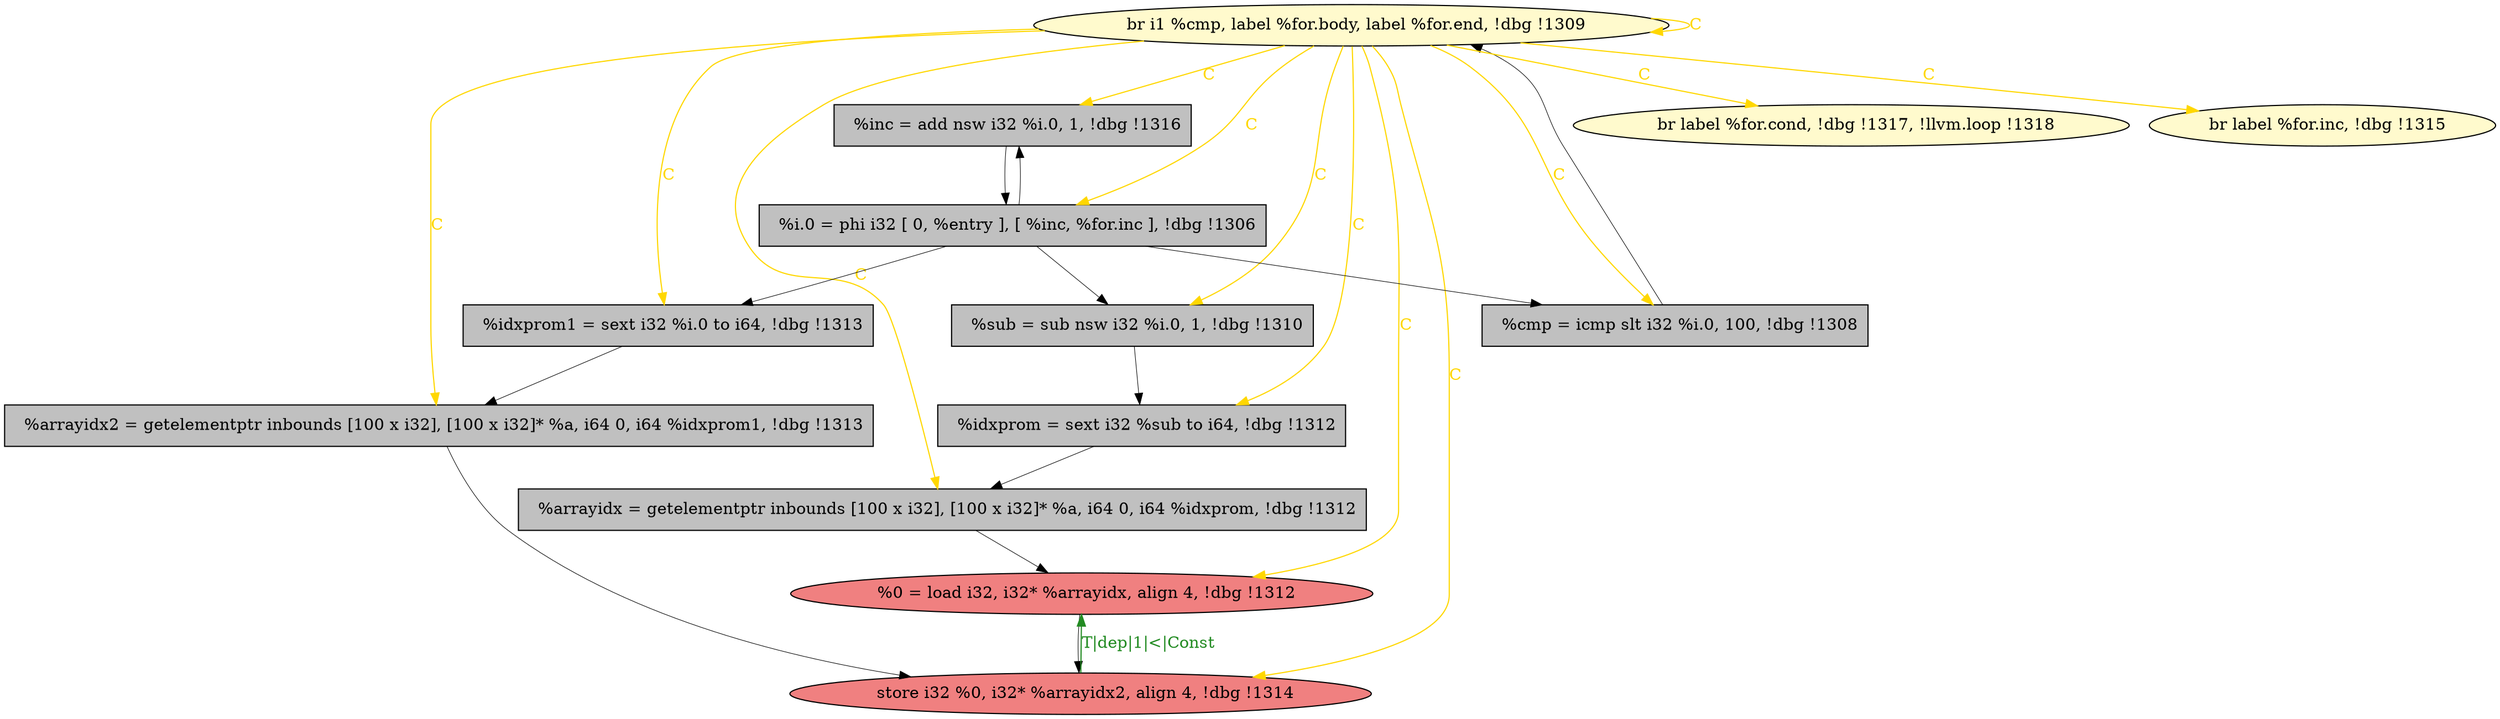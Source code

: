 
digraph G {


node104 [fillcolor=lightcoral,label="  %0 = load i32, i32* %arrayidx, align 4, !dbg !1312",shape=ellipse,style=filled ]
node102 [fillcolor=grey,label="  %arrayidx2 = getelementptr inbounds [100 x i32], [100 x i32]* %a, i64 0, i64 %idxprom1, !dbg !1313",shape=rectangle,style=filled ]
node101 [fillcolor=lightcoral,label="  store i32 %0, i32* %arrayidx2, align 4, !dbg !1314",shape=ellipse,style=filled ]
node100 [fillcolor=grey,label="  %inc = add nsw i32 %i.0, 1, !dbg !1316",shape=rectangle,style=filled ]
node93 [fillcolor=grey,label="  %sub = sub nsw i32 %i.0, 1, !dbg !1310",shape=rectangle,style=filled ]
node92 [fillcolor=grey,label="  %idxprom = sext i32 %sub to i64, !dbg !1312",shape=rectangle,style=filled ]
node103 [fillcolor=grey,label="  %idxprom1 = sext i32 %i.0 to i64, !dbg !1313",shape=rectangle,style=filled ]
node94 [fillcolor=lemonchiffon,label="  br label %for.cond, !dbg !1317, !llvm.loop !1318",shape=ellipse,style=filled ]
node99 [fillcolor=lemonchiffon,label="  br label %for.inc, !dbg !1315",shape=ellipse,style=filled ]
node98 [fillcolor=grey,label="  %cmp = icmp slt i32 %i.0, 100, !dbg !1308",shape=rectangle,style=filled ]
node95 [fillcolor=grey,label="  %arrayidx = getelementptr inbounds [100 x i32], [100 x i32]* %a, i64 0, i64 %idxprom, !dbg !1312",shape=rectangle,style=filled ]
node96 [fillcolor=lemonchiffon,label="  br i1 %cmp, label %for.body, label %for.end, !dbg !1309",shape=ellipse,style=filled ]
node97 [fillcolor=grey,label="  %i.0 = phi i32 [ 0, %entry ], [ %inc, %for.inc ], !dbg !1306",shape=rectangle,style=filled ]

node96->node92 [style=solid,color=gold,label="C",penwidth=1.0,fontcolor=gold ]
node96->node104 [style=solid,color=gold,label="C",penwidth=1.0,fontcolor=gold ]
node101->node104 [style=solid,color=forestgreen,label="T|dep|1|<|Const",penwidth=1.0,fontcolor=forestgreen ]
node97->node100 [style=solid,color=black,label="",penwidth=0.5,fontcolor=black ]
node96->node103 [style=solid,color=gold,label="C",penwidth=1.0,fontcolor=gold ]
node104->node101 [style=solid,color=black,label="",penwidth=0.5,fontcolor=black ]
node96->node102 [style=solid,color=gold,label="C",penwidth=1.0,fontcolor=gold ]
node96->node100 [style=solid,color=gold,label="C",penwidth=1.0,fontcolor=gold ]
node96->node101 [style=solid,color=gold,label="C",penwidth=1.0,fontcolor=gold ]
node98->node96 [style=solid,color=black,label="",penwidth=0.5,fontcolor=black ]
node96->node99 [style=solid,color=gold,label="C",penwidth=1.0,fontcolor=gold ]
node96->node96 [style=solid,color=gold,label="C",penwidth=1.0,fontcolor=gold ]
node96->node94 [style=solid,color=gold,label="C",penwidth=1.0,fontcolor=gold ]
node100->node97 [style=solid,color=black,label="",penwidth=0.5,fontcolor=black ]
node97->node98 [style=solid,color=black,label="",penwidth=0.5,fontcolor=black ]
node92->node95 [style=solid,color=black,label="",penwidth=0.5,fontcolor=black ]
node102->node101 [style=solid,color=black,label="",penwidth=0.5,fontcolor=black ]
node97->node103 [style=solid,color=black,label="",penwidth=0.5,fontcolor=black ]
node96->node93 [style=solid,color=gold,label="C",penwidth=1.0,fontcolor=gold ]
node97->node93 [style=solid,color=black,label="",penwidth=0.5,fontcolor=black ]
node95->node104 [style=solid,color=black,label="",penwidth=0.5,fontcolor=black ]
node96->node98 [style=solid,color=gold,label="C",penwidth=1.0,fontcolor=gold ]
node93->node92 [style=solid,color=black,label="",penwidth=0.5,fontcolor=black ]
node96->node97 [style=solid,color=gold,label="C",penwidth=1.0,fontcolor=gold ]
node103->node102 [style=solid,color=black,label="",penwidth=0.5,fontcolor=black ]
node96->node95 [style=solid,color=gold,label="C",penwidth=1.0,fontcolor=gold ]


}
